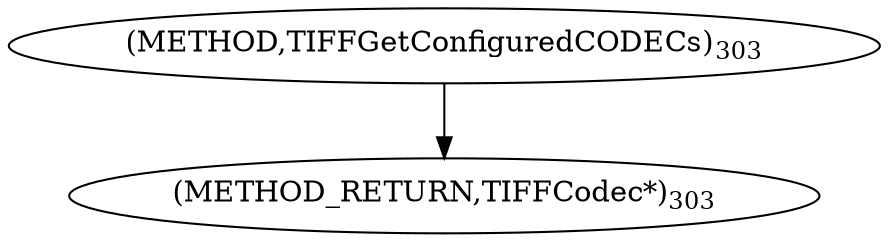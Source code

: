 digraph "TIFFGetConfiguredCODECs" {  
"8366" [label = <(METHOD,TIFFGetConfiguredCODECs)<SUB>303</SUB>> ]
"8368" [label = <(METHOD_RETURN,TIFFCodec*)<SUB>303</SUB>> ]
  "8366" -> "8368" 
}
